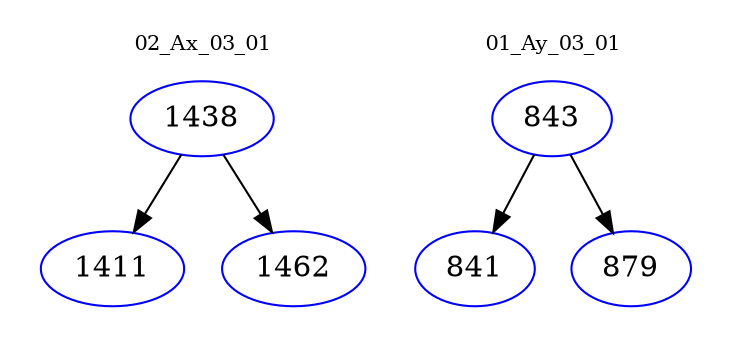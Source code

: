 digraph{
subgraph cluster_0 {
color = white
label = "02_Ax_03_01";
fontsize=10;
T0_1438 [label="1438", color="blue"]
T0_1438 -> T0_1411 [color="black"]
T0_1411 [label="1411", color="blue"]
T0_1438 -> T0_1462 [color="black"]
T0_1462 [label="1462", color="blue"]
}
subgraph cluster_1 {
color = white
label = "01_Ay_03_01";
fontsize=10;
T1_843 [label="843", color="blue"]
T1_843 -> T1_841 [color="black"]
T1_841 [label="841", color="blue"]
T1_843 -> T1_879 [color="black"]
T1_879 [label="879", color="blue"]
}
}
